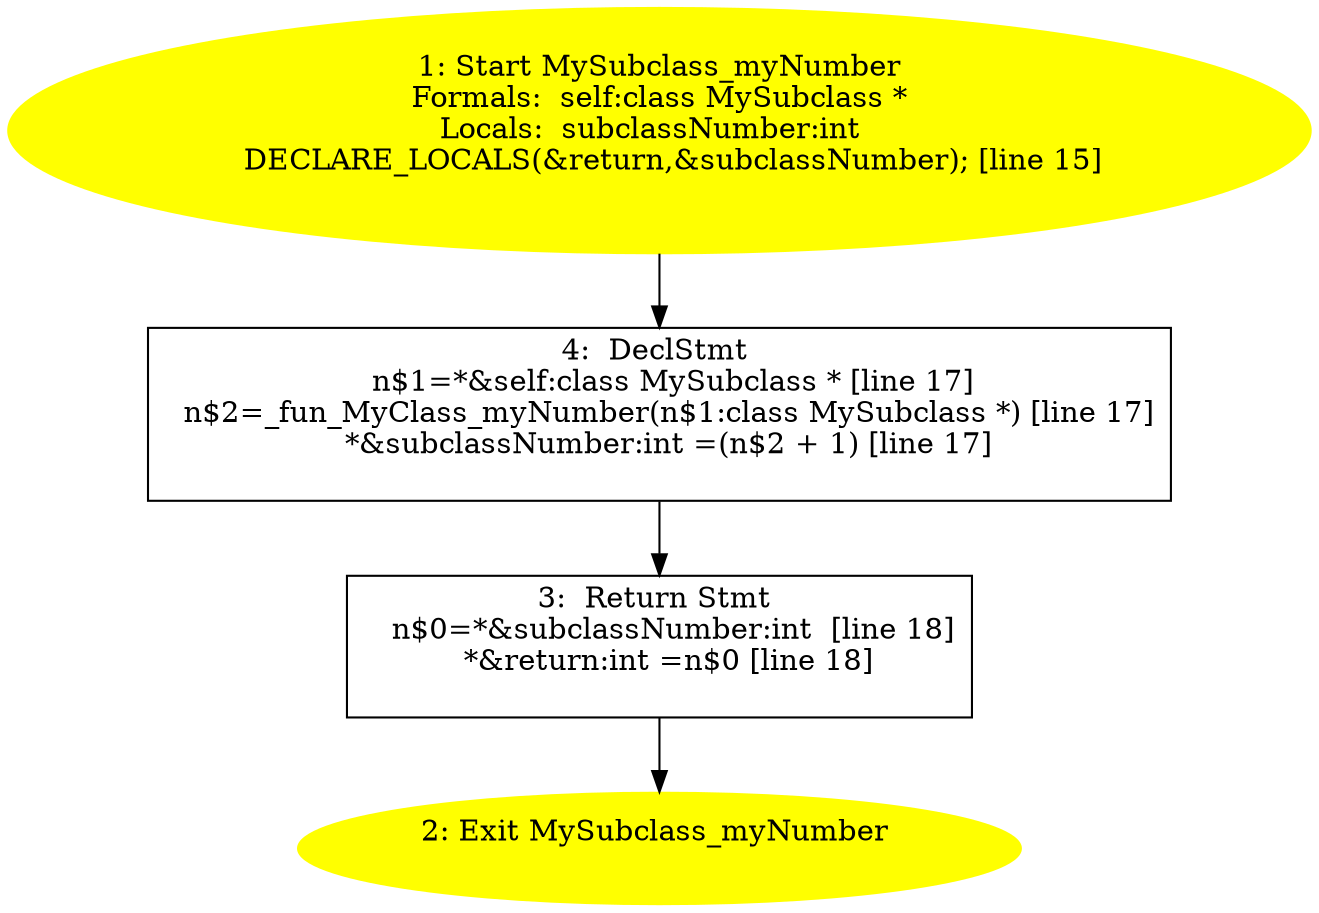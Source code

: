 /* @generated */
digraph iCFG {
"MySubclass_myNumberinstance.7732e47577d7f9aa363a44aab604c993_4" [label="4:  DeclStmt \n   n$1=*&self:class MySubclass * [line 17]\n  n$2=_fun_MyClass_myNumber(n$1:class MySubclass *) [line 17]\n  *&subclassNumber:int =(n$2 + 1) [line 17]\n " shape="box"]
	

	 "MySubclass_myNumberinstance.7732e47577d7f9aa363a44aab604c993_4" -> "MySubclass_myNumberinstance.7732e47577d7f9aa363a44aab604c993_3" ;
"MySubclass_myNumberinstance.7732e47577d7f9aa363a44aab604c993_3" [label="3:  Return Stmt \n   n$0=*&subclassNumber:int  [line 18]\n  *&return:int =n$0 [line 18]\n " shape="box"]
	

	 "MySubclass_myNumberinstance.7732e47577d7f9aa363a44aab604c993_3" -> "MySubclass_myNumberinstance.7732e47577d7f9aa363a44aab604c993_2" ;
"MySubclass_myNumberinstance.7732e47577d7f9aa363a44aab604c993_2" [label="2: Exit MySubclass_myNumber \n  " color=yellow style=filled]
	

"MySubclass_myNumberinstance.7732e47577d7f9aa363a44aab604c993_1" [label="1: Start MySubclass_myNumber\nFormals:  self:class MySubclass *\nLocals:  subclassNumber:int  \n   DECLARE_LOCALS(&return,&subclassNumber); [line 15]\n " color=yellow style=filled]
	

	 "MySubclass_myNumberinstance.7732e47577d7f9aa363a44aab604c993_1" -> "MySubclass_myNumberinstance.7732e47577d7f9aa363a44aab604c993_4" ;
}
